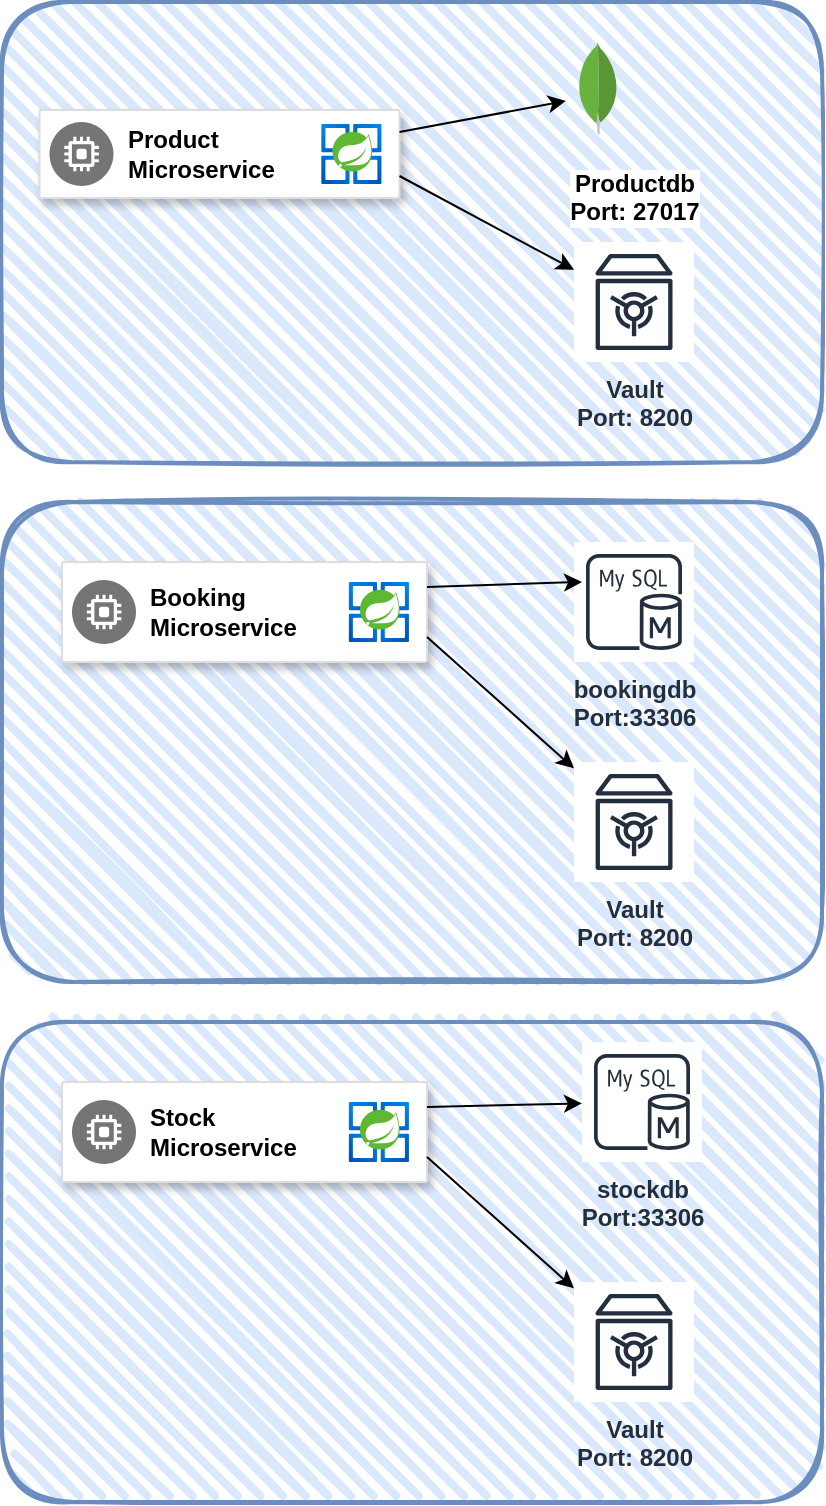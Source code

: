 <mxfile version="20.4.0" type="github" pages="6">
  <diagram id="89ySLFQDpUx7z2WM3wo2" name="Microservices">
    <mxGraphModel dx="1822" dy="697" grid="1" gridSize="10" guides="1" tooltips="1" connect="1" arrows="1" fold="1" page="1" pageScale="1" pageWidth="400" pageHeight="800" math="0" shadow="0">
      <root>
        <mxCell id="0" />
        <mxCell id="1" parent="0" />
        <mxCell id="S_r3RtlXiOtdU5w8G7nY-14" value="" style="rounded=1;whiteSpace=wrap;html=1;strokeWidth=2;fillWeight=4;hachureGap=8;hachureAngle=45;fillColor=#dae8fc;sketch=1;strokeColor=#6c8ebf;" parent="1" vertex="1">
          <mxGeometry x="-170" y="550" width="410" height="240" as="geometry" />
        </mxCell>
        <mxCell id="Gj89PWbwBLgDSEZCd3Ia-1" value="" style="rounded=1;whiteSpace=wrap;html=1;strokeWidth=2;fillWeight=4;hachureGap=8;hachureAngle=45;fillColor=#dae8fc;sketch=1;strokeColor=#6c8ebf;" parent="1" vertex="1">
          <mxGeometry x="-170" y="40" width="410" height="230" as="geometry" />
        </mxCell>
        <mxCell id="kzu7zxSo9r4QQIga2LeU-4" value="Productdb&lt;br&gt;Port: 27017" style="shape=image;html=1;verticalAlign=top;verticalLabelPosition=bottom;labelBackgroundColor=#ffffff;imageAspect=0;aspect=fixed;image=https://cdn1.iconfinder.com/data/icons/heroicons-ui/24/database-128.png;fontStyle=1" parent="1" vertex="1">
          <mxGeometry x="112" y="49.1" width="68" height="68" as="geometry" />
        </mxCell>
        <mxCell id="kzu7zxSo9r4QQIga2LeU-1" value="" style="strokeColor=#dddddd;shadow=1;strokeWidth=1;rounded=1;absoluteArcSize=1;arcSize=2;fontStyle=1" parent="1" vertex="1">
          <mxGeometry x="-151.25" y="94" width="180" height="44" as="geometry" />
        </mxCell>
        <mxCell id="kzu7zxSo9r4QQIga2LeU-2" value="&lt;b&gt;Product&lt;br&gt;Microservice&lt;/b&gt;" style="sketch=0;dashed=0;connectable=0;html=1;fillColor=#757575;strokeColor=none;shape=mxgraph.gcp2.dedicated_game_server;part=1;labelPosition=right;verticalLabelPosition=middle;align=left;verticalAlign=middle;spacingLeft=5;fontSize=12;" parent="kzu7zxSo9r4QQIga2LeU-1" vertex="1">
          <mxGeometry y="0.5" width="32" height="32" relative="1" as="geometry">
            <mxPoint x="5" y="-16" as="offset" />
          </mxGeometry>
        </mxCell>
        <mxCell id="S_r3RtlXiOtdU5w8G7nY-4" value="" style="aspect=fixed;html=1;points=[];align=center;image;fontSize=12;image=img/lib/azure2/compute/Azure_Spring_Cloud.svg;" parent="kzu7zxSo9r4QQIga2LeU-1" vertex="1">
          <mxGeometry x="139.998" y="7" width="31.88" height="30" as="geometry" />
        </mxCell>
        <mxCell id="kzu7zxSo9r4QQIga2LeU-3" value="" style="dashed=0;outlineConnect=0;html=1;align=center;labelPosition=center;verticalLabelPosition=bottom;verticalAlign=top;shape=mxgraph.weblogos.mongodb" parent="1" vertex="1">
          <mxGeometry x="118" y="60" width="20" height="46.2" as="geometry" />
        </mxCell>
        <mxCell id="kzu7zxSo9r4QQIga2LeU-5" value="" style="endArrow=classic;html=1;rounded=0;exitX=1;exitY=0.25;exitDx=0;exitDy=0;" parent="1" source="kzu7zxSo9r4QQIga2LeU-1" target="kzu7zxSo9r4QQIga2LeU-4" edge="1">
          <mxGeometry width="50" height="50" relative="1" as="geometry">
            <mxPoint x="10" y="360" as="sourcePoint" />
            <mxPoint x="60" y="310" as="targetPoint" />
          </mxGeometry>
        </mxCell>
        <mxCell id="kzu7zxSo9r4QQIga2LeU-6" value="Vault&lt;br&gt;Port: 8200" style="sketch=0;outlineConnect=0;fontColor=#232F3E;gradientColor=none;strokeColor=#232F3E;fillColor=#ffffff;dashed=0;verticalLabelPosition=bottom;verticalAlign=top;align=center;html=1;fontSize=12;fontStyle=1;aspect=fixed;shape=mxgraph.aws4.resourceIcon;resIcon=mxgraph.aws4.vault;" parent="1" vertex="1">
          <mxGeometry x="116" y="160" width="60" height="60" as="geometry" />
        </mxCell>
        <mxCell id="kzu7zxSo9r4QQIga2LeU-7" value="" style="endArrow=classic;html=1;rounded=0;exitX=1;exitY=0.75;exitDx=0;exitDy=0;" parent="1" source="kzu7zxSo9r4QQIga2LeU-1" target="kzu7zxSo9r4QQIga2LeU-6" edge="1">
          <mxGeometry width="50" height="50" relative="1" as="geometry">
            <mxPoint x="20" y="410" as="sourcePoint" />
            <mxPoint x="70" y="360" as="targetPoint" />
          </mxGeometry>
        </mxCell>
        <mxCell id="8usNVlcF_LpeuGSCoqrz-1" value="" style="rounded=1;whiteSpace=wrap;html=1;strokeWidth=2;fillWeight=4;hachureGap=8;hachureAngle=45;fillColor=#dae8fc;sketch=1;strokeColor=#6c8ebf;" parent="1" vertex="1">
          <mxGeometry x="-170" y="290" width="410" height="240" as="geometry" />
        </mxCell>
        <mxCell id="S_r3RtlXiOtdU5w8G7nY-1" value="" style="strokeColor=#dddddd;shadow=1;strokeWidth=1;rounded=1;absoluteArcSize=1;arcSize=2;" parent="1" vertex="1">
          <mxGeometry x="-140" y="320" width="182.5" height="50" as="geometry" />
        </mxCell>
        <mxCell id="S_r3RtlXiOtdU5w8G7nY-2" value="&lt;b&gt;Booking&lt;br&gt;Microservice&lt;/b&gt;" style="sketch=0;dashed=0;connectable=0;html=1;fillColor=#757575;strokeColor=none;shape=mxgraph.gcp2.dedicated_game_server;part=1;labelPosition=right;verticalLabelPosition=middle;align=left;verticalAlign=middle;spacingLeft=5;fontSize=12;" parent="S_r3RtlXiOtdU5w8G7nY-1" vertex="1">
          <mxGeometry y="0.5" width="32" height="32" relative="1" as="geometry">
            <mxPoint x="5" y="-16" as="offset" />
          </mxGeometry>
        </mxCell>
        <mxCell id="S_r3RtlXiOtdU5w8G7nY-3" value="" style="aspect=fixed;html=1;points=[];align=center;image;fontSize=12;image=img/lib/azure2/compute/Azure_Spring_Cloud.svg;" parent="S_r3RtlXiOtdU5w8G7nY-1" vertex="1">
          <mxGeometry x="142.5" y="10" width="31.88" height="30" as="geometry" />
        </mxCell>
        <mxCell id="S_r3RtlXiOtdU5w8G7nY-6" value="Vault&lt;br&gt;Port: 8200" style="sketch=0;outlineConnect=0;fontColor=#232F3E;gradientColor=none;strokeColor=#232F3E;fillColor=#ffffff;dashed=0;verticalLabelPosition=bottom;verticalAlign=top;align=center;html=1;fontSize=12;fontStyle=1;aspect=fixed;shape=mxgraph.aws4.resourceIcon;resIcon=mxgraph.aws4.vault;" parent="1" vertex="1">
          <mxGeometry x="116" y="420" width="60" height="60" as="geometry" />
        </mxCell>
        <mxCell id="S_r3RtlXiOtdU5w8G7nY-8" value="bookingdb&lt;br&gt;Port:33306" style="sketch=0;outlineConnect=0;fontColor=#232F3E;gradientColor=none;strokeColor=#232F3E;fillColor=#ffffff;dashed=0;verticalLabelPosition=bottom;verticalAlign=top;align=center;html=1;fontSize=12;fontStyle=1;aspect=fixed;shape=mxgraph.aws4.resourceIcon;resIcon=mxgraph.aws4.mysql_db_instance;" parent="1" vertex="1">
          <mxGeometry x="116" y="310" width="60" height="60" as="geometry" />
        </mxCell>
        <mxCell id="S_r3RtlXiOtdU5w8G7nY-9" value="" style="endArrow=classic;html=1;rounded=0;exitX=1;exitY=0.25;exitDx=0;exitDy=0;entryX=0.067;entryY=0.333;entryDx=0;entryDy=0;entryPerimeter=0;" parent="1" source="S_r3RtlXiOtdU5w8G7nY-1" target="S_r3RtlXiOtdU5w8G7nY-8" edge="1">
          <mxGeometry width="50" height="50" relative="1" as="geometry">
            <mxPoint x="-310" y="480" as="sourcePoint" />
            <mxPoint x="-260" y="410" as="targetPoint" />
          </mxGeometry>
        </mxCell>
        <mxCell id="S_r3RtlXiOtdU5w8G7nY-10" value="" style="endArrow=classic;html=1;rounded=0;exitX=1;exitY=0.75;exitDx=0;exitDy=0;" parent="1" source="S_r3RtlXiOtdU5w8G7nY-1" target="S_r3RtlXiOtdU5w8G7nY-6" edge="1">
          <mxGeometry width="50" height="50" relative="1" as="geometry">
            <mxPoint x="-320" y="510" as="sourcePoint" />
            <mxPoint x="-250" y="520" as="targetPoint" />
          </mxGeometry>
        </mxCell>
        <mxCell id="S_r3RtlXiOtdU5w8G7nY-11" value="" style="strokeColor=#dddddd;shadow=1;strokeWidth=1;rounded=1;absoluteArcSize=1;arcSize=2;" parent="1" vertex="1">
          <mxGeometry x="-140" y="580" width="182.5" height="50" as="geometry" />
        </mxCell>
        <mxCell id="S_r3RtlXiOtdU5w8G7nY-12" value="&lt;b&gt;Stock&lt;br&gt;Microservice&lt;/b&gt;" style="sketch=0;dashed=0;connectable=0;html=1;fillColor=#757575;strokeColor=none;shape=mxgraph.gcp2.dedicated_game_server;part=1;labelPosition=right;verticalLabelPosition=middle;align=left;verticalAlign=middle;spacingLeft=5;fontSize=12;" parent="S_r3RtlXiOtdU5w8G7nY-11" vertex="1">
          <mxGeometry y="0.5" width="32" height="32" relative="1" as="geometry">
            <mxPoint x="5" y="-16" as="offset" />
          </mxGeometry>
        </mxCell>
        <mxCell id="S_r3RtlXiOtdU5w8G7nY-13" value="" style="aspect=fixed;html=1;points=[];align=center;image;fontSize=12;image=img/lib/azure2/compute/Azure_Spring_Cloud.svg;" parent="S_r3RtlXiOtdU5w8G7nY-11" vertex="1">
          <mxGeometry x="142.5" y="10" width="31.88" height="30" as="geometry" />
        </mxCell>
        <mxCell id="S_r3RtlXiOtdU5w8G7nY-15" value="stockdb&lt;br&gt;Port:33306" style="sketch=0;outlineConnect=0;fontColor=#232F3E;gradientColor=none;strokeColor=#232F3E;fillColor=#ffffff;dashed=0;verticalLabelPosition=bottom;verticalAlign=top;align=center;html=1;fontSize=12;fontStyle=1;aspect=fixed;shape=mxgraph.aws4.resourceIcon;resIcon=mxgraph.aws4.mysql_db_instance;" parent="1" vertex="1">
          <mxGeometry x="120" y="560" width="60" height="60" as="geometry" />
        </mxCell>
        <mxCell id="S_r3RtlXiOtdU5w8G7nY-16" value="" style="endArrow=classic;html=1;rounded=0;exitX=1;exitY=0.25;exitDx=0;exitDy=0;" parent="1" source="S_r3RtlXiOtdU5w8G7nY-11" target="S_r3RtlXiOtdU5w8G7nY-15" edge="1">
          <mxGeometry width="50" height="50" relative="1" as="geometry">
            <mxPoint x="-330" y="690" as="sourcePoint" />
            <mxPoint x="-280" y="640" as="targetPoint" />
          </mxGeometry>
        </mxCell>
        <mxCell id="S_r3RtlXiOtdU5w8G7nY-17" value="Vault&lt;br&gt;Port: 8200" style="sketch=0;outlineConnect=0;fontColor=#232F3E;gradientColor=none;strokeColor=#232F3E;fillColor=#ffffff;dashed=0;verticalLabelPosition=bottom;verticalAlign=top;align=center;html=1;fontSize=12;fontStyle=1;aspect=fixed;shape=mxgraph.aws4.resourceIcon;resIcon=mxgraph.aws4.vault;" parent="1" vertex="1">
          <mxGeometry x="116" y="680" width="60" height="60" as="geometry" />
        </mxCell>
        <mxCell id="S_r3RtlXiOtdU5w8G7nY-18" value="" style="endArrow=classic;html=1;rounded=0;exitX=1;exitY=0.75;exitDx=0;exitDy=0;" parent="1" source="S_r3RtlXiOtdU5w8G7nY-11" target="S_r3RtlXiOtdU5w8G7nY-17" edge="1">
          <mxGeometry width="50" height="50" relative="1" as="geometry">
            <mxPoint x="-330" y="700" as="sourcePoint" />
            <mxPoint x="-280" y="650" as="targetPoint" />
          </mxGeometry>
        </mxCell>
      </root>
    </mxGraphModel>
  </diagram>
  <diagram id="ClI9ug34ilCOiqGO5_HX" name="Service Discovery">
    <mxGraphModel dx="2022" dy="697" grid="1" gridSize="10" guides="1" tooltips="1" connect="1" arrows="1" fold="1" page="1" pageScale="1" pageWidth="600" pageHeight="400" math="0" shadow="0">
      <root>
        <mxCell id="0" />
        <mxCell id="1" parent="0" />
        <mxCell id="0TL2oweVPm5CQylAhYU6-1" value="" style="rounded=1;whiteSpace=wrap;html=1;strokeWidth=2;fillWeight=4;hachureGap=8;hachureAngle=45;fillColor=#d5e8d4;sketch=1;strokeColor=#82b366;" vertex="1" parent="1">
          <mxGeometry x="-403" y="80" width="243" height="220" as="geometry" />
        </mxCell>
        <mxCell id="Ykiab6RZSetUDB9y3jBl-1" value="" style="strokeColor=#dddddd;shadow=1;strokeWidth=1;rounded=1;absoluteArcSize=1;arcSize=2;" vertex="1" parent="1">
          <mxGeometry x="-420" y="60" width="213" height="50" as="geometry" />
        </mxCell>
        <mxCell id="Ykiab6RZSetUDB9y3jBl-2" value="&lt;b&gt;Eureka&lt;br&gt;Service Discovery&lt;br&gt;Port:8761&lt;/b&gt;" style="sketch=0;dashed=0;connectable=0;html=1;fillColor=#757575;strokeColor=none;shape=mxgraph.gcp2.service_discovery;part=1;labelPosition=right;verticalLabelPosition=middle;align=left;verticalAlign=middle;spacingLeft=5;fontSize=12;" vertex="1" parent="Ykiab6RZSetUDB9y3jBl-1">
          <mxGeometry y="0.5" width="32" height="32" relative="1" as="geometry">
            <mxPoint x="5" y="-16" as="offset" />
          </mxGeometry>
        </mxCell>
        <mxCell id="wnJvXvJ21jM7mmZ0xEAF-2" value="" style="aspect=fixed;html=1;points=[];align=center;image;fontSize=12;image=img/lib/azure2/compute/Azure_Spring_Cloud.svg;" vertex="1" parent="Ykiab6RZSetUDB9y3jBl-1">
          <mxGeometry x="173" y="10" width="31.88" height="30" as="geometry" />
        </mxCell>
        <mxCell id="PeouhHBziW6q2aRWVrRv-1" value="" style="strokeColor=#dddddd;shadow=1;strokeWidth=1;rounded=1;absoluteArcSize=1;arcSize=2;" vertex="1" parent="1">
          <mxGeometry x="-385" y="130" width="182.5" height="50" as="geometry" />
        </mxCell>
        <mxCell id="PeouhHBziW6q2aRWVrRv-2" value="&lt;b&gt;Booking&lt;br&gt;Microservice&lt;/b&gt;" style="sketch=0;dashed=0;connectable=0;html=1;fillColor=#757575;strokeColor=none;shape=mxgraph.gcp2.dedicated_game_server;part=1;labelPosition=right;verticalLabelPosition=middle;align=left;verticalAlign=middle;spacingLeft=5;fontSize=12;" vertex="1" parent="PeouhHBziW6q2aRWVrRv-1">
          <mxGeometry y="0.5" width="32" height="32" relative="1" as="geometry">
            <mxPoint x="5" y="-16" as="offset" />
          </mxGeometry>
        </mxCell>
        <mxCell id="wnJvXvJ21jM7mmZ0xEAF-6" value="" style="aspect=fixed;html=1;points=[];align=center;image;fontSize=12;image=img/lib/azure2/compute/Azure_Spring_Cloud.svg;" vertex="1" parent="PeouhHBziW6q2aRWVrRv-1">
          <mxGeometry x="142.5" y="10" width="31.88" height="30" as="geometry" />
        </mxCell>
        <mxCell id="PeouhHBziW6q2aRWVrRv-3" value="" style="strokeColor=#dddddd;shadow=1;strokeWidth=1;rounded=1;absoluteArcSize=1;arcSize=2;" vertex="1" parent="1">
          <mxGeometry x="-385" y="218" width="182.5" height="44" as="geometry" />
        </mxCell>
        <mxCell id="PeouhHBziW6q2aRWVrRv-4" value="&lt;b&gt;Product&lt;br&gt;Microservice&lt;/b&gt;" style="sketch=0;dashed=0;connectable=0;html=1;fillColor=#757575;strokeColor=none;shape=mxgraph.gcp2.dedicated_game_server;part=1;labelPosition=right;verticalLabelPosition=middle;align=left;verticalAlign=middle;spacingLeft=5;fontSize=12;" vertex="1" parent="PeouhHBziW6q2aRWVrRv-3">
          <mxGeometry y="0.5" width="32" height="32" relative="1" as="geometry">
            <mxPoint x="5" y="-16" as="offset" />
          </mxGeometry>
        </mxCell>
        <mxCell id="wnJvXvJ21jM7mmZ0xEAF-7" value="" style="aspect=fixed;html=1;points=[];align=center;image;fontSize=12;image=img/lib/azure2/compute/Azure_Spring_Cloud.svg;" vertex="1" parent="PeouhHBziW6q2aRWVrRv-3">
          <mxGeometry x="142.5" y="7" width="31.88" height="30" as="geometry" />
        </mxCell>
      </root>
    </mxGraphModel>
  </diagram>
  <diagram id="KsEbkJM7PDmAZtpVS7UQ" name="ConfigurationServer">
    <mxGraphModel dx="2222" dy="697" grid="1" gridSize="11" guides="1" tooltips="1" connect="1" arrows="1" fold="1" page="1" pageScale="1" pageWidth="400" pageHeight="300" math="0" shadow="0">
      <root>
        <mxCell id="0" />
        <mxCell id="1" parent="0" />
        <mxCell id="c8JhIXpLMteHWmEPIgVo-1" value="" style="rounded=1;whiteSpace=wrap;html=1;strokeWidth=2;fillWeight=4;hachureGap=8;hachureAngle=45;sketch=1;fillColor=#f5f5f5;strokeColor=#666666;fontColor=#333333;" parent="1" vertex="1">
          <mxGeometry x="-704" y="139.25" width="1030" height="337.75" as="geometry" />
        </mxCell>
        <mxCell id="yGSsq9iWgrReYgnSg7Fj-1" value="Github&lt;br&gt;Repository" style="shape=image;html=1;verticalAlign=top;verticalLabelPosition=bottom;labelBackgroundColor=#ffffff;imageAspect=0;aspect=fixed;image=https://cdn4.iconfinder.com/data/icons/socialcones/508/Github-128.png" parent="1" vertex="1">
          <mxGeometry x="-683" y="214" width="78" height="78" as="geometry" />
        </mxCell>
        <mxCell id="yGSsq9iWgrReYgnSg7Fj-2" value="Config &lt;br&gt;Server&lt;br&gt;Port:8888" style="sketch=0;aspect=fixed;html=1;points=[];align=center;image;fontSize=12;image=img/lib/mscae/Cloud_Service.svg;fontStyle=1" parent="1" vertex="1">
          <mxGeometry x="-453.01" y="233" width="50" height="42" as="geometry" />
        </mxCell>
        <mxCell id="yGSsq9iWgrReYgnSg7Fj-3" value="" style="strokeColor=#dddddd;shadow=1;strokeWidth=1;rounded=1;absoluteArcSize=1;arcSize=2;" parent="1" vertex="1">
          <mxGeometry x="-263" y="167" width="149" height="50" as="geometry" />
        </mxCell>
        <mxCell id="yGSsq9iWgrReYgnSg7Fj-4" value="Booking&lt;br&gt;Microservice&lt;br&gt;&lt;b&gt;@RefreshScope&lt;/b&gt;" style="sketch=0;dashed=0;connectable=0;html=1;fillColor=#757575;strokeColor=none;shape=mxgraph.gcp2.dedicated_game_server;part=1;labelPosition=right;verticalLabelPosition=middle;align=left;verticalAlign=middle;spacingLeft=5;fontSize=12;" parent="yGSsq9iWgrReYgnSg7Fj-3" vertex="1">
          <mxGeometry y="0.5" width="32" height="32" relative="1" as="geometry">
            <mxPoint x="5" y="-16" as="offset" />
          </mxGeometry>
        </mxCell>
        <mxCell id="yGSsq9iWgrReYgnSg7Fj-5" value="" style="strokeColor=#dddddd;shadow=1;strokeWidth=1;rounded=1;absoluteArcSize=1;arcSize=2;" parent="1" vertex="1">
          <mxGeometry x="-263" y="297" width="149" height="44" as="geometry" />
        </mxCell>
        <mxCell id="yGSsq9iWgrReYgnSg7Fj-6" value="Product&lt;br&gt;Microservice&lt;br&gt;&lt;b&gt;@RefreshScope&lt;/b&gt;" style="sketch=0;dashed=0;connectable=0;html=1;fillColor=#757575;strokeColor=none;shape=mxgraph.gcp2.dedicated_game_server;part=1;labelPosition=right;verticalLabelPosition=middle;align=left;verticalAlign=middle;spacingLeft=5;fontSize=12;" parent="yGSsq9iWgrReYgnSg7Fj-5" vertex="1">
          <mxGeometry y="0.5" width="32" height="32" relative="1" as="geometry">
            <mxPoint x="5" y="-16" as="offset" />
          </mxGeometry>
        </mxCell>
        <mxCell id="yGSsq9iWgrReYgnSg7Fj-7" value="Spring Cloud &lt;br&gt;Config" style="aspect=fixed;html=1;points=[];align=center;image;fontSize=12;image=img/lib/azure2/compute/Azure_Spring_Cloud.svg;" parent="1" vertex="1">
          <mxGeometry x="-446.08" y="387" width="36.13" height="34" as="geometry" />
        </mxCell>
        <mxCell id="yGSsq9iWgrReYgnSg7Fj-8" value="" style="endArrow=classic;html=1;rounded=0;exitX=0;exitY=0.5;exitDx=0;exitDy=0;entryX=1;entryY=0.286;entryDx=0;entryDy=0;entryPerimeter=0;" parent="1" source="yGSsq9iWgrReYgnSg7Fj-3" target="yGSsq9iWgrReYgnSg7Fj-2" edge="1">
          <mxGeometry width="50" height="50" relative="1" as="geometry">
            <mxPoint x="-553" y="417" as="sourcePoint" />
            <mxPoint x="-503" y="367" as="targetPoint" />
          </mxGeometry>
        </mxCell>
        <mxCell id="yGSsq9iWgrReYgnSg7Fj-9" value="" style="endArrow=classic;html=1;rounded=0;entryX=1.02;entryY=0.833;entryDx=0;entryDy=0;entryPerimeter=0;exitX=0;exitY=0.5;exitDx=0;exitDy=0;" parent="1" source="yGSsq9iWgrReYgnSg7Fj-5" target="yGSsq9iWgrReYgnSg7Fj-2" edge="1">
          <mxGeometry width="50" height="50" relative="1" as="geometry">
            <mxPoint x="-293" y="477" as="sourcePoint" />
            <mxPoint x="-243" y="427" as="targetPoint" />
          </mxGeometry>
        </mxCell>
        <mxCell id="yGSsq9iWgrReYgnSg7Fj-10" value="" style="endArrow=classic;html=1;rounded=0;exitX=0;exitY=0.476;exitDx=0;exitDy=0;exitPerimeter=0;entryX=1;entryY=0.5;entryDx=0;entryDy=0;" parent="1" source="yGSsq9iWgrReYgnSg7Fj-2" target="yGSsq9iWgrReYgnSg7Fj-1" edge="1">
          <mxGeometry width="50" height="50" relative="1" as="geometry">
            <mxPoint x="-653" y="447" as="sourcePoint" />
            <mxPoint x="-603" y="397" as="targetPoint" />
          </mxGeometry>
        </mxCell>
        <mxCell id="yGSsq9iWgrReYgnSg7Fj-13" value="&lt;h1&gt;&lt;font color=&quot;#330000&quot;&gt;Centralized Configuration&lt;/font&gt;&lt;/h1&gt;" style="text;html=1;strokeColor=#666666;fillColor=#f5f5f5;spacing=5;spacingTop=-20;whiteSpace=wrap;overflow=hidden;rounded=0;fontColor=#333333;" parent="1" vertex="1">
          <mxGeometry x="-704" y="77" width="1030" height="40" as="geometry" />
        </mxCell>
        <mxCell id="yGSsq9iWgrReYgnSg7Fj-95" value="" style="group;fontStyle=1" parent="1" vertex="1" connectable="0">
          <mxGeometry x="-14.01" y="214" width="140.01" height="140" as="geometry" />
        </mxCell>
        <mxCell id="yGSsq9iWgrReYgnSg7Fj-81" value="" style="strokeWidth=2;dashed=0;align=center;fontSize=8;shape=rect;fillColor=#fffbc0;strokeColor=#000000;fontColor=#330000;" parent="yGSsq9iWgrReYgnSg7Fj-95" vertex="1">
          <mxGeometry x="54.837" width="30.335" height="19.385" as="geometry" />
        </mxCell>
        <mxCell id="yGSsq9iWgrReYgnSg7Fj-82" value="" style="strokeWidth=2;dashed=0;align=center;fontSize=8;shape=rect;fillColor=#fffbc0;strokeColor=#000000;fontColor=#330000;" parent="yGSsq9iWgrReYgnSg7Fj-95" vertex="1">
          <mxGeometry y="19.385" width="30.335" height="19.385" as="geometry" />
        </mxCell>
        <mxCell id="yGSsq9iWgrReYgnSg7Fj-83" value="" style="strokeWidth=2;dashed=0;align=center;fontSize=8;shape=rect;fillColor=#fffbc0;strokeColor=#000000;fontColor=#330000;" parent="yGSsq9iWgrReYgnSg7Fj-95" vertex="1">
          <mxGeometry x="109.674" y="19.385" width="30.335" height="19.385" as="geometry" />
        </mxCell>
        <mxCell id="yGSsq9iWgrReYgnSg7Fj-84" value="" style="strokeWidth=2;dashed=0;align=center;fontSize=8;shape=rect;fillColor=#fffbc0;strokeColor=#000000;fontColor=#330000;" parent="yGSsq9iWgrReYgnSg7Fj-95" vertex="1">
          <mxGeometry y="58.154" width="30.335" height="19.385" as="geometry" />
        </mxCell>
        <mxCell id="yGSsq9iWgrReYgnSg7Fj-85" value="" style="strokeWidth=2;dashed=0;align=center;fontSize=8;shape=rect;fillColor=#fffbc0;strokeColor=#000000;fontColor=#330000;" parent="yGSsq9iWgrReYgnSg7Fj-95" vertex="1">
          <mxGeometry x="109.674" y="58.154" width="30.335" height="19.385" as="geometry" />
        </mxCell>
        <mxCell id="yGSsq9iWgrReYgnSg7Fj-86" value="" style="strokeWidth=2;dashed=0;align=center;fontSize=8;shape=rect;fillColor=#fffbc0;strokeColor=#000000;fontColor=#330000;" parent="yGSsq9iWgrReYgnSg7Fj-95" vertex="1">
          <mxGeometry x="54.837" y="77.538" width="30.335" height="19.385" as="geometry" />
        </mxCell>
        <mxCell id="yGSsq9iWgrReYgnSg7Fj-87" value="" style="strokeWidth=2;dashed=0;align=center;fontSize=8;shape=rect;fillColor=#c0f5a9;strokeColor=#000000;fontColor=#330000;" parent="yGSsq9iWgrReYgnSg7Fj-95" vertex="1">
          <mxGeometry x="54.837" y="38.769" width="30.335" height="19.385" as="geometry" />
        </mxCell>
        <mxCell id="yGSsq9iWgrReYgnSg7Fj-88" value="" style="edgeStyle=none;endArrow=none;dashed=0;html=1;strokeWidth=2;rounded=0;fontColor=#330000;" parent="yGSsq9iWgrReYgnSg7Fj-95" source="yGSsq9iWgrReYgnSg7Fj-87" target="yGSsq9iWgrReYgnSg7Fj-81" edge="1">
          <mxGeometry relative="1" as="geometry" />
        </mxCell>
        <mxCell id="yGSsq9iWgrReYgnSg7Fj-89" value="" style="edgeStyle=none;endArrow=none;dashed=0;html=1;strokeWidth=2;rounded=0;fontColor=#330000;" parent="yGSsq9iWgrReYgnSg7Fj-95" source="yGSsq9iWgrReYgnSg7Fj-87" target="yGSsq9iWgrReYgnSg7Fj-82" edge="1">
          <mxGeometry relative="1" as="geometry" />
        </mxCell>
        <mxCell id="yGSsq9iWgrReYgnSg7Fj-90" value="" style="edgeStyle=none;endArrow=none;dashed=0;html=1;strokeWidth=2;rounded=0;fontColor=#330000;" parent="yGSsq9iWgrReYgnSg7Fj-95" source="yGSsq9iWgrReYgnSg7Fj-87" target="yGSsq9iWgrReYgnSg7Fj-83" edge="1">
          <mxGeometry relative="1" as="geometry" />
        </mxCell>
        <mxCell id="yGSsq9iWgrReYgnSg7Fj-91" value="" style="edgeStyle=none;endArrow=none;dashed=0;html=1;strokeWidth=2;rounded=0;fontColor=#330000;" parent="yGSsq9iWgrReYgnSg7Fj-95" source="yGSsq9iWgrReYgnSg7Fj-87" target="yGSsq9iWgrReYgnSg7Fj-84" edge="1">
          <mxGeometry relative="1" as="geometry" />
        </mxCell>
        <mxCell id="yGSsq9iWgrReYgnSg7Fj-92" value="" style="edgeStyle=none;endArrow=none;dashed=0;html=1;strokeWidth=2;rounded=0;fontColor=#330000;" parent="yGSsq9iWgrReYgnSg7Fj-95" source="yGSsq9iWgrReYgnSg7Fj-87" target="yGSsq9iWgrReYgnSg7Fj-85" edge="1">
          <mxGeometry relative="1" as="geometry" />
        </mxCell>
        <mxCell id="yGSsq9iWgrReYgnSg7Fj-93" value="" style="edgeStyle=none;endArrow=none;dashed=0;html=1;strokeWidth=2;rounded=0;fontColor=#330000;" parent="yGSsq9iWgrReYgnSg7Fj-95" source="yGSsq9iWgrReYgnSg7Fj-87" target="yGSsq9iWgrReYgnSg7Fj-86" edge="1">
          <mxGeometry relative="1" as="geometry" />
        </mxCell>
        <mxCell id="yGSsq9iWgrReYgnSg7Fj-94" value="Message Broker RabbitMQ&lt;br&gt;Port: 5672" style="text;html=1;strokeColor=none;fillColor=none;align=center;verticalAlign=middle;whiteSpace=wrap;rounded=0;fontColor=#330000;fontStyle=1" parent="yGSsq9iWgrReYgnSg7Fj-95" vertex="1">
          <mxGeometry x="17.501" y="107.692" width="105.007" height="32.308" as="geometry" />
        </mxCell>
        <mxCell id="yGSsq9iWgrReYgnSg7Fj-96" value="" style="endArrow=classic;startArrow=classic;html=1;rounded=0;fontColor=#330000;exitX=1;exitY=0.5;exitDx=0;exitDy=0;entryX=0;entryY=0.5;entryDx=0;entryDy=0;" parent="1" source="yGSsq9iWgrReYgnSg7Fj-3" target="yGSsq9iWgrReYgnSg7Fj-82" edge="1">
          <mxGeometry width="50" height="50" relative="1" as="geometry">
            <mxPoint x="-104" y="187" as="sourcePoint" />
            <mxPoint x="6" y="187" as="targetPoint" />
          </mxGeometry>
        </mxCell>
        <mxCell id="yGSsq9iWgrReYgnSg7Fj-97" value="Subscribe&lt;br&gt;Publish" style="edgeLabel;html=1;align=center;verticalAlign=middle;resizable=0;points=[];fontColor=#330000;" parent="yGSsq9iWgrReYgnSg7Fj-96" vertex="1" connectable="0">
          <mxGeometry x="0.385" y="2" relative="1" as="geometry">
            <mxPoint x="-1" y="-26" as="offset" />
          </mxGeometry>
        </mxCell>
        <mxCell id="yGSsq9iWgrReYgnSg7Fj-98" value="" style="endArrow=classic;startArrow=classic;html=1;rounded=0;fontColor=#330000;entryX=0;entryY=0.25;entryDx=0;entryDy=0;exitX=1;exitY=0.5;exitDx=0;exitDy=0;" parent="1" source="yGSsq9iWgrReYgnSg7Fj-5" target="yGSsq9iWgrReYgnSg7Fj-84" edge="1">
          <mxGeometry width="50" height="50" relative="1" as="geometry">
            <mxPoint x="-84" y="357" as="sourcePoint" />
            <mxPoint x="-34" y="307" as="targetPoint" />
          </mxGeometry>
        </mxCell>
        <mxCell id="yGSsq9iWgrReYgnSg7Fj-99" value="Subscribe&lt;br&gt;Publish" style="edgeLabel;html=1;align=center;verticalAlign=middle;resizable=0;points=[];fontColor=#330000;" parent="yGSsq9iWgrReYgnSg7Fj-98" vertex="1" connectable="0">
          <mxGeometry x="0.224" y="1" relative="1" as="geometry">
            <mxPoint x="9" y="22" as="offset" />
          </mxGeometry>
        </mxCell>
        <mxCell id="yGSsq9iWgrReYgnSg7Fj-102" value="Spring Cloud Bus" style="aspect=fixed;html=1;points=[];align=center;image;fontSize=12;image=img/lib/azure2/compute/Azure_Spring_Cloud.svg;" parent="1" vertex="1">
          <mxGeometry x="37.93" y="387" width="36.13" height="34" as="geometry" />
        </mxCell>
        <mxCell id="yGSsq9iWgrReYgnSg7Fj-103" value="" style="endArrow=none;dashed=1;html=1;rounded=0;fontColor=#330000;entryX=0.5;entryY=1;entryDx=0;entryDy=0;exitX=0.5;exitY=0;exitDx=0;exitDy=0;" parent="1" source="yGSsq9iWgrReYgnSg7Fj-5" target="yGSsq9iWgrReYgnSg7Fj-3" edge="1">
          <mxGeometry width="50" height="50" relative="1" as="geometry">
            <mxPoint x="-214" y="277" as="sourcePoint" />
            <mxPoint x="-164" y="227" as="targetPoint" />
          </mxGeometry>
        </mxCell>
        <mxCell id="yGSsq9iWgrReYgnSg7Fj-14" value="http://.../actuator/bus-refresh" style="text;html=1;strokeColor=#666666;fillColor=#f5f5f5;align=center;verticalAlign=middle;whiteSpace=wrap;rounded=0;fontColor=#333333;fontStyle=1" parent="1" vertex="1">
          <mxGeometry x="-278.5" y="245" width="179" height="30" as="geometry" />
        </mxCell>
      </root>
    </mxGraphModel>
  </diagram>
  <diagram id="he6KqwjYOXOHy5wCG0fV" name="API Gateway">
    <mxGraphModel dx="2249" dy="697" grid="1" gridSize="10" guides="1" tooltips="1" connect="1" arrows="1" fold="1" page="1" pageScale="1" pageWidth="827" pageHeight="1169" math="0" shadow="0">
      <root>
        <mxCell id="0" />
        <mxCell id="1" parent="0" />
        <mxCell id="lkmtK4y4lQlVFhYngT-g-61" value="" style="rounded=1;whiteSpace=wrap;html=1;strokeWidth=2;fillWeight=4;hachureGap=8;hachureAngle=45;fillColor=#f5f5f5;sketch=1;fontColor=#333333;strokeColor=#666666;" parent="1" vertex="1">
          <mxGeometry x="-220" y="122.25" width="970" height="380" as="geometry" />
        </mxCell>
        <mxCell id="lkmtK4y4lQlVFhYngT-g-2" value="Github&lt;br&gt;Repository" style="shape=image;html=1;verticalAlign=top;verticalLabelPosition=bottom;labelBackgroundColor=#ffffff;imageAspect=0;aspect=fixed;image=https://cdn4.iconfinder.com/data/icons/socialcones/508/Github-128.png" parent="1" vertex="1">
          <mxGeometry x="-199" y="257" width="78" height="78" as="geometry" />
        </mxCell>
        <mxCell id="lkmtK4y4lQlVFhYngT-g-3" value="Config &lt;br&gt;Server" style="sketch=0;aspect=fixed;html=1;points=[];align=center;image;fontSize=12;image=img/lib/mscae/Cloud_Service.svg;" parent="1" vertex="1">
          <mxGeometry x="-50" y="276" width="50" height="42" as="geometry" />
        </mxCell>
        <mxCell id="lkmtK4y4lQlVFhYngT-g-4" value="" style="strokeColor=#dddddd;shadow=1;strokeWidth=1;rounded=1;absoluteArcSize=1;arcSize=2;" parent="1" vertex="1">
          <mxGeometry x="96.5" y="200" width="149" height="50" as="geometry" />
        </mxCell>
        <mxCell id="lkmtK4y4lQlVFhYngT-g-5" value="Booking&lt;br&gt;Microservice&lt;br&gt;&lt;b&gt;@RefreshScope&lt;/b&gt;" style="sketch=0;dashed=0;connectable=0;html=1;fillColor=#757575;strokeColor=none;shape=mxgraph.gcp2.dedicated_game_server;part=1;labelPosition=right;verticalLabelPosition=middle;align=left;verticalAlign=middle;spacingLeft=5;fontSize=12;" parent="lkmtK4y4lQlVFhYngT-g-4" vertex="1">
          <mxGeometry y="0.5" width="32" height="32" relative="1" as="geometry">
            <mxPoint x="5" y="-16" as="offset" />
          </mxGeometry>
        </mxCell>
        <mxCell id="lkmtK4y4lQlVFhYngT-g-6" value="" style="strokeColor=#dddddd;shadow=1;strokeWidth=1;rounded=1;absoluteArcSize=1;arcSize=2;" parent="1" vertex="1">
          <mxGeometry x="96.5" y="362.5" width="149" height="44" as="geometry" />
        </mxCell>
        <mxCell id="lkmtK4y4lQlVFhYngT-g-7" value="Product&lt;br&gt;Microservice&lt;br&gt;&lt;b&gt;@RefreshScope&lt;/b&gt;" style="sketch=0;dashed=0;connectable=0;html=1;fillColor=#757575;strokeColor=none;shape=mxgraph.gcp2.dedicated_game_server;part=1;labelPosition=right;verticalLabelPosition=middle;align=left;verticalAlign=middle;spacingLeft=5;fontSize=12;" parent="lkmtK4y4lQlVFhYngT-g-6" vertex="1">
          <mxGeometry y="0.5" width="32" height="32" relative="1" as="geometry">
            <mxPoint x="5" y="-16" as="offset" />
          </mxGeometry>
        </mxCell>
        <mxCell id="lkmtK4y4lQlVFhYngT-g-8" value="Spring Cloud &lt;br&gt;Config" style="aspect=fixed;html=1;points=[];align=center;image;fontSize=12;image=img/lib/azure2/compute/Azure_Spring_Cloud.svg;" parent="1" vertex="1">
          <mxGeometry x="-43.06" y="367.5" width="36.13" height="34" as="geometry" />
        </mxCell>
        <mxCell id="lkmtK4y4lQlVFhYngT-g-9" value="" style="endArrow=classic;html=1;rounded=0;exitX=0;exitY=0.5;exitDx=0;exitDy=0;entryX=1;entryY=0.286;entryDx=0;entryDy=0;entryPerimeter=0;" parent="1" source="lkmtK4y4lQlVFhYngT-g-4" target="lkmtK4y4lQlVFhYngT-g-3" edge="1">
          <mxGeometry width="50" height="50" relative="1" as="geometry">
            <mxPoint x="-69" y="460" as="sourcePoint" />
            <mxPoint x="-19" y="410" as="targetPoint" />
          </mxGeometry>
        </mxCell>
        <mxCell id="lkmtK4y4lQlVFhYngT-g-10" value="" style="endArrow=classic;html=1;rounded=0;entryX=1.02;entryY=0.833;entryDx=0;entryDy=0;entryPerimeter=0;exitX=0;exitY=0.5;exitDx=0;exitDy=0;" parent="1" source="lkmtK4y4lQlVFhYngT-g-6" target="lkmtK4y4lQlVFhYngT-g-3" edge="1">
          <mxGeometry width="50" height="50" relative="1" as="geometry">
            <mxPoint x="191" y="520" as="sourcePoint" />
            <mxPoint x="241" y="470" as="targetPoint" />
          </mxGeometry>
        </mxCell>
        <mxCell id="lkmtK4y4lQlVFhYngT-g-11" value="" style="endArrow=classic;html=1;rounded=0;exitX=0;exitY=0.476;exitDx=0;exitDy=0;exitPerimeter=0;entryX=1;entryY=0.5;entryDx=0;entryDy=0;" parent="1" source="lkmtK4y4lQlVFhYngT-g-3" target="lkmtK4y4lQlVFhYngT-g-2" edge="1">
          <mxGeometry width="50" height="50" relative="1" as="geometry">
            <mxPoint x="-169" y="490" as="sourcePoint" />
            <mxPoint x="-119" y="440" as="targetPoint" />
          </mxGeometry>
        </mxCell>
        <mxCell id="lkmtK4y4lQlVFhYngT-g-12" value="&lt;h1&gt;&lt;font color=&quot;#330000&quot;&gt;API Gateway&lt;/font&gt;&lt;/h1&gt;" style="text;html=1;strokeColor=#666666;fillColor=#f5f5f5;spacing=5;spacingTop=-20;whiteSpace=wrap;overflow=hidden;rounded=0;fontColor=#333333;" parent="1" vertex="1">
          <mxGeometry x="-230" y="70" width="990" height="40" as="geometry" />
        </mxCell>
        <mxCell id="lkmtK4y4lQlVFhYngT-g-13" value="" style="group" parent="1" vertex="1" connectable="0">
          <mxGeometry x="120" y="277.5" width="100" height="85" as="geometry" />
        </mxCell>
        <mxCell id="lkmtK4y4lQlVFhYngT-g-14" value="" style="strokeWidth=2;dashed=0;align=center;fontSize=8;shape=rect;fillColor=#fffbc0;strokeColor=#000000;fontColor=#330000;" parent="lkmtK4y4lQlVFhYngT-g-13" vertex="1">
          <mxGeometry x="39.167" width="21.667" height="11.769" as="geometry" />
        </mxCell>
        <mxCell id="lkmtK4y4lQlVFhYngT-g-15" value="" style="strokeWidth=2;dashed=0;align=center;fontSize=8;shape=rect;fillColor=#fffbc0;strokeColor=#000000;fontColor=#330000;" parent="lkmtK4y4lQlVFhYngT-g-13" vertex="1">
          <mxGeometry y="11.769" width="21.667" height="11.769" as="geometry" />
        </mxCell>
        <mxCell id="lkmtK4y4lQlVFhYngT-g-16" value="" style="strokeWidth=2;dashed=0;align=center;fontSize=8;shape=rect;fillColor=#fffbc0;strokeColor=#000000;fontColor=#330000;" parent="lkmtK4y4lQlVFhYngT-g-13" vertex="1">
          <mxGeometry x="78.333" y="11.769" width="21.667" height="11.769" as="geometry" />
        </mxCell>
        <mxCell id="lkmtK4y4lQlVFhYngT-g-17" value="" style="strokeWidth=2;dashed=0;align=center;fontSize=8;shape=rect;fillColor=#fffbc0;strokeColor=#000000;fontColor=#330000;" parent="lkmtK4y4lQlVFhYngT-g-13" vertex="1">
          <mxGeometry y="35.308" width="21.667" height="11.769" as="geometry" />
        </mxCell>
        <mxCell id="lkmtK4y4lQlVFhYngT-g-18" value="" style="strokeWidth=2;dashed=0;align=center;fontSize=8;shape=rect;fillColor=#fffbc0;strokeColor=#000000;fontColor=#330000;" parent="lkmtK4y4lQlVFhYngT-g-13" vertex="1">
          <mxGeometry x="78.333" y="35.308" width="21.667" height="11.769" as="geometry" />
        </mxCell>
        <mxCell id="lkmtK4y4lQlVFhYngT-g-19" value="" style="strokeWidth=2;dashed=0;align=center;fontSize=8;shape=rect;fillColor=#fffbc0;strokeColor=#000000;fontColor=#330000;" parent="lkmtK4y4lQlVFhYngT-g-13" vertex="1">
          <mxGeometry x="39.167" y="47.077" width="21.667" height="11.769" as="geometry" />
        </mxCell>
        <mxCell id="lkmtK4y4lQlVFhYngT-g-20" value="" style="strokeWidth=2;dashed=0;align=center;fontSize=8;shape=rect;fillColor=#c0f5a9;strokeColor=#000000;fontColor=#330000;" parent="lkmtK4y4lQlVFhYngT-g-13" vertex="1">
          <mxGeometry x="39.167" y="23.538" width="21.667" height="11.769" as="geometry" />
        </mxCell>
        <mxCell id="lkmtK4y4lQlVFhYngT-g-21" value="" style="edgeStyle=none;endArrow=none;dashed=0;html=1;strokeWidth=2;rounded=0;fontColor=#330000;" parent="lkmtK4y4lQlVFhYngT-g-13" source="lkmtK4y4lQlVFhYngT-g-20" target="lkmtK4y4lQlVFhYngT-g-14" edge="1">
          <mxGeometry relative="1" as="geometry" />
        </mxCell>
        <mxCell id="lkmtK4y4lQlVFhYngT-g-22" value="" style="edgeStyle=none;endArrow=none;dashed=0;html=1;strokeWidth=2;rounded=0;fontColor=#330000;" parent="lkmtK4y4lQlVFhYngT-g-13" source="lkmtK4y4lQlVFhYngT-g-20" target="lkmtK4y4lQlVFhYngT-g-15" edge="1">
          <mxGeometry relative="1" as="geometry" />
        </mxCell>
        <mxCell id="lkmtK4y4lQlVFhYngT-g-23" value="" style="edgeStyle=none;endArrow=none;dashed=0;html=1;strokeWidth=2;rounded=0;fontColor=#330000;" parent="lkmtK4y4lQlVFhYngT-g-13" source="lkmtK4y4lQlVFhYngT-g-20" target="lkmtK4y4lQlVFhYngT-g-16" edge="1">
          <mxGeometry relative="1" as="geometry" />
        </mxCell>
        <mxCell id="lkmtK4y4lQlVFhYngT-g-24" value="" style="edgeStyle=none;endArrow=none;dashed=0;html=1;strokeWidth=2;rounded=0;fontColor=#330000;" parent="lkmtK4y4lQlVFhYngT-g-13" source="lkmtK4y4lQlVFhYngT-g-20" target="lkmtK4y4lQlVFhYngT-g-17" edge="1">
          <mxGeometry relative="1" as="geometry" />
        </mxCell>
        <mxCell id="lkmtK4y4lQlVFhYngT-g-25" value="" style="edgeStyle=none;endArrow=none;dashed=0;html=1;strokeWidth=2;rounded=0;fontColor=#330000;" parent="lkmtK4y4lQlVFhYngT-g-13" source="lkmtK4y4lQlVFhYngT-g-20" target="lkmtK4y4lQlVFhYngT-g-18" edge="1">
          <mxGeometry relative="1" as="geometry" />
        </mxCell>
        <mxCell id="lkmtK4y4lQlVFhYngT-g-26" value="" style="edgeStyle=none;endArrow=none;dashed=0;html=1;strokeWidth=2;rounded=0;fontColor=#330000;" parent="lkmtK4y4lQlVFhYngT-g-13" source="lkmtK4y4lQlVFhYngT-g-20" target="lkmtK4y4lQlVFhYngT-g-19" edge="1">
          <mxGeometry relative="1" as="geometry" />
        </mxCell>
        <mxCell id="lkmtK4y4lQlVFhYngT-g-38" value="" style="rounded=1;whiteSpace=wrap;html=1;strokeWidth=2;fillWeight=4;hachureGap=8;hachureAngle=45;fillColor=#A9C4EB;sketch=1;fontColor=#330000;" parent="1" vertex="1">
          <mxGeometry x="345.5" y="204.75" width="96.5" height="203.5" as="geometry" />
        </mxCell>
        <mxCell id="lkmtK4y4lQlVFhYngT-g-36" value="" style="outlineConnect=0;dashed=0;verticalLabelPosition=bottom;verticalAlign=top;align=center;html=1;shape=mxgraph.aws3.api_gateway;fillColor=#D9A741;gradientColor=none;fontColor=#330000;strokeColor=#330000;" parent="1" vertex="1">
          <mxGeometry x="355.5" y="257" width="76.5" height="93" as="geometry" />
        </mxCell>
        <mxCell id="lkmtK4y4lQlVFhYngT-g-39" value="API Gateway" style="text;strokeColor=none;fillColor=none;html=1;fontSize=24;fontStyle=1;verticalAlign=middle;align=center;fontColor=#330000;flipV=0;whiteSpace=wrap;" parent="1" vertex="1">
          <mxGeometry x="382" y="131.75" width="20" height="68.25" as="geometry" />
        </mxCell>
        <mxCell id="lkmtK4y4lQlVFhYngT-g-41" value="Spring Cloud &lt;br&gt;Gateway" style="aspect=fixed;html=1;points=[];align=center;image;fontSize=12;image=img/lib/azure2/compute/Azure_Spring_Cloud.svg;" parent="1" vertex="1">
          <mxGeometry x="470" y="277.5" width="36.13" height="34" as="geometry" />
        </mxCell>
        <mxCell id="lkmtK4y4lQlVFhYngT-g-42" value="" style="rounded=1;whiteSpace=wrap;html=1;strokeWidth=2;fillWeight=4;hachureGap=8;hachureAngle=45;sketch=1;fillColor=#fad7ac;strokeColor=#b46504;" parent="1" vertex="1">
          <mxGeometry x="580" y="204.75" width="96.5" height="203.5" as="geometry" />
        </mxCell>
        <mxCell id="lkmtK4y4lQlVFhYngT-g-43" value="" style="sketch=0;pointerEvents=1;shadow=0;dashed=0;html=1;strokeColor=none;fillColor=#505050;labelPosition=center;verticalLabelPosition=bottom;verticalAlign=top;outlineConnect=0;align=center;shape=mxgraph.office.devices.laptop;fontColor=#330000;" parent="1" vertex="1">
          <mxGeometry x="599" y="230" width="58" height="34" as="geometry" />
        </mxCell>
        <mxCell id="lkmtK4y4lQlVFhYngT-g-48" value="" style="sketch=0;dashed=0;connectable=0;html=1;fillColor=#4D4D4D;strokeColor=none;shape=mxgraph.gcp2.mobile_devices;part=1;fontColor=#330000;" parent="1" vertex="1">
          <mxGeometry x="603.25" y="335" width="50" height="36.5" as="geometry" />
        </mxCell>
        <mxCell id="lkmtK4y4lQlVFhYngT-g-49" value="API Consumers" style="text;strokeColor=none;fillColor=none;html=1;fontSize=24;fontStyle=1;verticalAlign=middle;align=center;fontColor=#330000;flipV=0;whiteSpace=wrap;" parent="1" vertex="1">
          <mxGeometry x="618.25" y="131.75" width="20" height="68.25" as="geometry" />
        </mxCell>
        <mxCell id="lkmtK4y4lQlVFhYngT-g-50" value="" style="endArrow=classic;startArrow=classic;html=1;rounded=0;fontColor=#330000;exitX=1;exitY=0.25;exitDx=0;exitDy=0;entryX=0;entryY=0.25;entryDx=0;entryDy=0;" parent="1" source="lkmtK4y4lQlVFhYngT-g-38" target="lkmtK4y4lQlVFhYngT-g-42" edge="1">
          <mxGeometry width="50" height="50" relative="1" as="geometry">
            <mxPoint x="730" y="330" as="sourcePoint" />
            <mxPoint x="780" y="280" as="targetPoint" />
          </mxGeometry>
        </mxCell>
        <mxCell id="lkmtK4y4lQlVFhYngT-g-55" value="" style="sketch=0;html=1;aspect=fixed;strokeColor=default;shadow=0;align=center;verticalAlign=top;fillColor=#4D4D4D;shape=mxgraph.gcp2.lock;fontColor=#330000;strokeWidth=2;" parent="1" vertex="1">
          <mxGeometry x="374.25" y="384" width="39" height="50" as="geometry" />
        </mxCell>
        <mxCell id="lkmtK4y4lQlVFhYngT-g-51" value="" style="endArrow=classic;startArrow=classic;html=1;rounded=0;fontColor=#330000;exitX=1;exitY=0.75;exitDx=0;exitDy=0;entryX=0;entryY=0.75;entryDx=0;entryDy=0;" parent="1" source="lkmtK4y4lQlVFhYngT-g-38" target="lkmtK4y4lQlVFhYngT-g-42" edge="1">
          <mxGeometry width="50" height="50" relative="1" as="geometry">
            <mxPoint x="699.75" y="350.005" as="sourcePoint" />
            <mxPoint x="810.5" y="343.17" as="targetPoint" />
          </mxGeometry>
        </mxCell>
        <mxCell id="lkmtK4y4lQlVFhYngT-g-53" value="" style="sketch=0;outlineConnect=0;fillColor=none;dashed=0;verticalLabelPosition=bottom;verticalAlign=top;align=center;html=1;fontSize=12;fontStyle=0;aspect=fixed;shape=mxgraph.aws4.resourceIcon;resIcon=mxgraph.aws4.users;" parent="1" vertex="1">
          <mxGeometry x="413.25" y="400" width="71" height="71" as="geometry" />
        </mxCell>
        <mxCell id="lkmtK4y4lQlVFhYngT-g-60" value="Auth Server KeyCloak&lt;br&gt;Port:8085" style="text;strokeColor=none;fillColor=none;html=1;fontSize=14;fontStyle=1;verticalAlign=middle;align=center;fontColor=#330000;flipV=0;whiteSpace=wrap;" parent="1" vertex="1">
          <mxGeometry x="342" y="434" width="100" height="68.25" as="geometry" />
        </mxCell>
        <mxCell id="M6AouJL0tU77j1OwKHqi-2" value="" style="endArrow=classic;html=1;rounded=0;exitX=0;exitY=0.75;exitDx=0;exitDy=0;entryX=1;entryY=0.5;entryDx=0;entryDy=0;" parent="1" source="lkmtK4y4lQlVFhYngT-g-38" target="lkmtK4y4lQlVFhYngT-g-6" edge="1">
          <mxGeometry width="50" height="50" relative="1" as="geometry">
            <mxPoint x="100" y="630" as="sourcePoint" />
            <mxPoint x="150" y="580" as="targetPoint" />
          </mxGeometry>
        </mxCell>
        <mxCell id="M6AouJL0tU77j1OwKHqi-3" value="Token &lt;br&gt;Relay" style="edgeLabel;html=1;align=center;verticalAlign=middle;resizable=0;points=[];" parent="M6AouJL0tU77j1OwKHqi-2" vertex="1" connectable="0">
          <mxGeometry x="0.264" y="3" relative="1" as="geometry">
            <mxPoint x="6" as="offset" />
          </mxGeometry>
        </mxCell>
      </root>
    </mxGraphModel>
  </diagram>
  <diagram id="TGUl0vaw2qkYA06xkq92" name="Page-5">
    <mxGraphModel dx="1822" dy="697" grid="1" gridSize="10" guides="1" tooltips="1" connect="1" arrows="1" fold="1" page="1" pageScale="1" pageWidth="400" pageHeight="800" math="0" shadow="0">
      <root>
        <mxCell id="0" />
        <mxCell id="1" parent="0" />
        <mxCell id="47V9Yctcg2F89Xl26bnw-39" value="" style="rounded=1;whiteSpace=wrap;html=1;strokeWidth=2;fillWeight=4;hachureGap=8;hachureAngle=45;sketch=1;align=center;dashed=1;opacity=30;" vertex="1" parent="1">
          <mxGeometry x="130" y="40" width="210" height="160" as="geometry" />
        </mxCell>
        <mxCell id="47V9Yctcg2F89Xl26bnw-30" value="" style="rounded=1;whiteSpace=wrap;html=1;strokeWidth=2;fillWeight=4;hachureGap=8;hachureAngle=45;sketch=1;align=center;dashed=1;" vertex="1" parent="1">
          <mxGeometry x="-170" y="190" width="290" height="190" as="geometry" />
        </mxCell>
        <mxCell id="47V9Yctcg2F89Xl26bnw-27" value="&lt;b&gt;Controller&lt;/b&gt;" style="rounded=1;whiteSpace=wrap;html=1;strokeWidth=2;fillWeight=4;hachureGap=8;hachureAngle=45;fillColor=#eeeeee;sketch=1;strokeColor=#36393d;" vertex="1" parent="1">
          <mxGeometry x="-120" y="220" width="190" height="50" as="geometry" />
        </mxCell>
        <mxCell id="47V9Yctcg2F89Xl26bnw-28" value="&lt;b&gt;Service&lt;/b&gt;" style="rounded=1;whiteSpace=wrap;html=1;strokeWidth=2;fillWeight=4;hachureGap=8;hachureAngle=45;fillColor=#eeeeee;sketch=1;strokeColor=#36393d;" vertex="1" parent="1">
          <mxGeometry x="-120" y="280" width="190" height="40" as="geometry" />
        </mxCell>
        <mxCell id="47V9Yctcg2F89Xl26bnw-29" value="&lt;b&gt;Domain&lt;/b&gt;" style="rounded=1;whiteSpace=wrap;html=1;strokeWidth=2;fillWeight=4;hachureGap=8;hachureAngle=45;fillColor=#f5f5f5;sketch=1;strokeColor=#666666;fontColor=#333333;" vertex="1" parent="1">
          <mxGeometry x="-120" y="330" width="190" height="40" as="geometry" />
        </mxCell>
        <mxCell id="47V9Yctcg2F89Xl26bnw-31" value="&lt;b&gt;Application Layers&lt;/b&gt;" style="text;html=1;strokeColor=none;fillColor=none;align=center;verticalAlign=middle;whiteSpace=wrap;rounded=0;" vertex="1" parent="1">
          <mxGeometry x="-150" y="190" width="120" height="30" as="geometry" />
        </mxCell>
        <mxCell id="47V9Yctcg2F89Xl26bnw-2" value="" style="rounded=1;whiteSpace=wrap;html=1;strokeWidth=2;fillWeight=4;hachureGap=8;hachureAngle=45;fillColor=#ffe6cc;sketch=1;strokeColor=#d79b00;" vertex="1" parent="1">
          <mxGeometry x="-170" y="60" width="290" height="120" as="geometry" />
        </mxCell>
        <mxCell id="47V9Yctcg2F89Xl26bnw-3" value="h2-db" style="shape=image;html=1;verticalAlign=top;verticalLabelPosition=bottom;labelBackgroundColor=#ffffff;imageAspect=0;aspect=fixed;image=https://cdn1.iconfinder.com/data/icons/heroicons-ui/24/database-128.png;fontStyle=1" vertex="1" parent="1">
          <mxGeometry x="40" y="70" width="68" height="68" as="geometry" />
        </mxCell>
        <mxCell id="47V9Yctcg2F89Xl26bnw-4" value="" style="strokeColor=#dddddd;shadow=1;strokeWidth=1;rounded=1;absoluteArcSize=1;arcSize=2;fontStyle=1" vertex="1" parent="1">
          <mxGeometry x="-141" y="94" width="141.25" height="44" as="geometry" />
        </mxCell>
        <mxCell id="47V9Yctcg2F89Xl26bnw-5" value="&lt;b&gt;Loan-API&lt;/b&gt;" style="sketch=0;dashed=0;connectable=0;html=1;fillColor=#757575;strokeColor=none;shape=mxgraph.gcp2.dedicated_game_server;part=1;labelPosition=right;verticalLabelPosition=middle;align=left;verticalAlign=middle;spacingLeft=5;fontSize=12;" vertex="1" parent="47V9Yctcg2F89Xl26bnw-4">
          <mxGeometry y="0.5" width="32" height="32" relative="1" as="geometry">
            <mxPoint x="5" y="-16" as="offset" />
          </mxGeometry>
        </mxCell>
        <mxCell id="47V9Yctcg2F89Xl26bnw-6" value="" style="aspect=fixed;html=1;points=[];align=center;image;fontSize=12;image=img/lib/azure2/compute/Azure_Spring_Cloud.svg;" vertex="1" parent="47V9Yctcg2F89Xl26bnw-4">
          <mxGeometry x="109.859" y="7" width="25.017" height="23.542" as="geometry" />
        </mxCell>
        <mxCell id="47V9Yctcg2F89Xl26bnw-8" value="" style="endArrow=classic;html=1;rounded=0;exitX=1;exitY=0.25;exitDx=0;exitDy=0;" edge="1" parent="1" source="47V9Yctcg2F89Xl26bnw-4" target="47V9Yctcg2F89Xl26bnw-3">
          <mxGeometry width="50" height="50" relative="1" as="geometry">
            <mxPoint x="10" y="360" as="sourcePoint" />
            <mxPoint x="60" y="310" as="targetPoint" />
          </mxGeometry>
        </mxCell>
        <mxCell id="47V9Yctcg2F89Xl26bnw-36" value="Loan" style="rounded=1;whiteSpace=wrap;html=1;strokeWidth=2;fillWeight=4;hachureGap=8;hachureAngle=45;sketch=1;align=center;" vertex="1" parent="1">
          <mxGeometry x="140" y="70" width="70" height="50" as="geometry" />
        </mxCell>
        <mxCell id="47V9Yctcg2F89Xl26bnw-37" value="User" style="rounded=1;whiteSpace=wrap;html=1;strokeWidth=2;fillWeight=4;hachureGap=8;hachureAngle=45;sketch=1;align=center;" vertex="1" parent="1">
          <mxGeometry x="160" y="130" width="70" height="50" as="geometry" />
        </mxCell>
        <mxCell id="47V9Yctcg2F89Xl26bnw-38" value="Target" style="rounded=1;whiteSpace=wrap;html=1;strokeWidth=2;fillWeight=4;hachureGap=8;hachureAngle=45;sketch=1;align=center;" vertex="1" parent="1">
          <mxGeometry x="240" y="130" width="70" height="50" as="geometry" />
        </mxCell>
      </root>
    </mxGraphModel>
  </diagram>
  <diagram id="OcKBIiBDoW_vuSSv_Jeu" name="Page-6">
    <mxGraphModel dx="1822" dy="697" grid="1" gridSize="10" guides="1" tooltips="1" connect="1" arrows="1" fold="1" page="1" pageScale="1" pageWidth="400" pageHeight="800" math="0" shadow="0">
      <root>
        <mxCell id="0" />
        <mxCell id="1" parent="0" />
        <mxCell id="rEuESWYCsuakmJWx1j0u-20" value="" style="rounded=1;whiteSpace=wrap;html=1;strokeWidth=2;fillWeight=4;hachureGap=8;hachureAngle=45;fillColor=#cce5ff;sketch=1;strokeColor=#36393d;" vertex="1" parent="1">
          <mxGeometry x="-110" y="80" width="270" height="90" as="geometry" />
        </mxCell>
        <mxCell id="rEuESWYCsuakmJWx1j0u-1" value="" style="rounded=1;whiteSpace=wrap;html=1;strokeWidth=2;fillWeight=4;hachureGap=8;hachureAngle=45;sketch=1;align=center;dashed=1;opacity=30;" vertex="1" parent="1">
          <mxGeometry x="10" y="180" width="120" height="90" as="geometry" />
        </mxCell>
        <mxCell id="rEuESWYCsuakmJWx1j0u-2" value="" style="rounded=1;whiteSpace=wrap;html=1;strokeWidth=2;fillWeight=4;hachureGap=8;hachureAngle=45;sketch=1;align=center;dashed=1;" vertex="1" parent="1">
          <mxGeometry x="-290" y="280" width="290" height="190" as="geometry" />
        </mxCell>
        <mxCell id="rEuESWYCsuakmJWx1j0u-3" value="&lt;b&gt;Controller&lt;/b&gt;" style="rounded=1;whiteSpace=wrap;html=1;strokeWidth=2;fillWeight=4;hachureGap=8;hachureAngle=45;fillColor=#eeeeee;sketch=1;strokeColor=#36393d;" vertex="1" parent="1">
          <mxGeometry x="-240" y="310" width="190" height="50" as="geometry" />
        </mxCell>
        <mxCell id="rEuESWYCsuakmJWx1j0u-4" value="&lt;b&gt;Service&lt;/b&gt;" style="rounded=1;whiteSpace=wrap;html=1;strokeWidth=2;fillWeight=4;hachureGap=8;hachureAngle=45;fillColor=#eeeeee;sketch=1;strokeColor=#36393d;" vertex="1" parent="1">
          <mxGeometry x="-240" y="370" width="190" height="40" as="geometry" />
        </mxCell>
        <mxCell id="rEuESWYCsuakmJWx1j0u-5" value="&lt;b&gt;Domain&lt;/b&gt;" style="rounded=1;whiteSpace=wrap;html=1;strokeWidth=2;fillWeight=4;hachureGap=8;hachureAngle=45;fillColor=#f5f5f5;sketch=1;strokeColor=#666666;fontColor=#333333;" vertex="1" parent="1">
          <mxGeometry x="-240" y="420" width="190" height="40" as="geometry" />
        </mxCell>
        <mxCell id="rEuESWYCsuakmJWx1j0u-6" value="&lt;b&gt;Application Layers&lt;/b&gt;" style="text;html=1;strokeColor=none;fillColor=none;align=center;verticalAlign=middle;whiteSpace=wrap;rounded=0;" vertex="1" parent="1">
          <mxGeometry x="-270" y="280" width="120" height="30" as="geometry" />
        </mxCell>
        <mxCell id="rEuESWYCsuakmJWx1j0u-7" value="" style="rounded=1;whiteSpace=wrap;html=1;strokeWidth=2;fillWeight=4;hachureGap=8;hachureAngle=45;fillColor=#ffe6cc;sketch=1;strokeColor=#d79b00;" vertex="1" parent="1">
          <mxGeometry x="-290" y="180" width="290" height="90" as="geometry" />
        </mxCell>
        <mxCell id="rEuESWYCsuakmJWx1j0u-8" value="h2-db" style="shape=image;html=1;verticalAlign=top;verticalLabelPosition=bottom;labelBackgroundColor=#ffffff;imageAspect=0;aspect=fixed;image=https://cdn1.iconfinder.com/data/icons/heroicons-ui/24/database-128.png;fontStyle=1" vertex="1" parent="1">
          <mxGeometry x="-70" y="180" width="68" height="68" as="geometry" />
        </mxCell>
        <mxCell id="rEuESWYCsuakmJWx1j0u-9" value="" style="strokeColor=#dddddd;shadow=1;strokeWidth=1;rounded=1;absoluteArcSize=1;arcSize=2;fontStyle=1" vertex="1" parent="1">
          <mxGeometry x="-270" y="192" width="160" height="44" as="geometry" />
        </mxCell>
        <mxCell id="rEuESWYCsuakmJWx1j0u-10" value="&lt;b&gt;Payment-API&lt;/b&gt;" style="sketch=0;dashed=0;connectable=0;html=1;fillColor=#757575;strokeColor=none;shape=mxgraph.gcp2.dedicated_game_server;part=1;labelPosition=right;verticalLabelPosition=middle;align=left;verticalAlign=middle;spacingLeft=5;fontSize=12;" vertex="1" parent="rEuESWYCsuakmJWx1j0u-9">
          <mxGeometry y="0.5" width="32" height="32" relative="1" as="geometry">
            <mxPoint x="5" y="-16" as="offset" />
          </mxGeometry>
        </mxCell>
        <mxCell id="rEuESWYCsuakmJWx1j0u-11" value="" style="aspect=fixed;html=1;points=[];align=center;image;fontSize=12;image=img/lib/azure2/compute/Azure_Spring_Cloud.svg;" vertex="1" parent="rEuESWYCsuakmJWx1j0u-9">
          <mxGeometry x="124.442" y="7" width="25.017" height="23.542" as="geometry" />
        </mxCell>
        <mxCell id="rEuESWYCsuakmJWx1j0u-12" value="" style="endArrow=classic;html=1;rounded=0;exitX=1;exitY=0.5;exitDx=0;exitDy=0;" edge="1" parent="1" source="rEuESWYCsuakmJWx1j0u-9" target="rEuESWYCsuakmJWx1j0u-8">
          <mxGeometry width="50" height="50" relative="1" as="geometry">
            <mxPoint x="-80" y="450" as="sourcePoint" />
            <mxPoint x="-30" y="400" as="targetPoint" />
          </mxGeometry>
        </mxCell>
        <mxCell id="rEuESWYCsuakmJWx1j0u-13" value="Payment" style="rounded=1;whiteSpace=wrap;html=1;strokeWidth=2;fillWeight=4;hachureGap=8;hachureAngle=45;sketch=1;align=center;" vertex="1" parent="1">
          <mxGeometry x="35" y="201" width="70" height="50" as="geometry" />
        </mxCell>
        <mxCell id="rEuESWYCsuakmJWx1j0u-16" value="" style="strokeColor=#dddddd;shadow=1;strokeWidth=1;rounded=1;absoluteArcSize=1;arcSize=2;fontStyle=1" vertex="1" parent="1">
          <mxGeometry x="-40" y="103" width="160" height="44" as="geometry" />
        </mxCell>
        <mxCell id="rEuESWYCsuakmJWx1j0u-17" value="&lt;b&gt;Loan-API&lt;/b&gt;" style="sketch=0;dashed=0;connectable=0;html=1;fillColor=#757575;strokeColor=none;shape=mxgraph.gcp2.dedicated_game_server;part=1;labelPosition=right;verticalLabelPosition=middle;align=left;verticalAlign=middle;spacingLeft=5;fontSize=12;" vertex="1" parent="rEuESWYCsuakmJWx1j0u-16">
          <mxGeometry y="0.5" width="32" height="32" relative="1" as="geometry">
            <mxPoint x="5" y="-16" as="offset" />
          </mxGeometry>
        </mxCell>
        <mxCell id="rEuESWYCsuakmJWx1j0u-18" value="" style="aspect=fixed;html=1;points=[];align=center;image;fontSize=12;image=img/lib/azure2/compute/Azure_Spring_Cloud.svg;" vertex="1" parent="rEuESWYCsuakmJWx1j0u-16">
          <mxGeometry x="124.442" y="7" width="25.017" height="23.542" as="geometry" />
        </mxCell>
        <mxCell id="rEuESWYCsuakmJWx1j0u-21" value="" style="endArrow=classic;html=1;rounded=0;entryX=0;entryY=0.5;entryDx=0;entryDy=0;exitX=1;exitY=0.25;exitDx=0;exitDy=0;" edge="1" parent="1" source="rEuESWYCsuakmJWx1j0u-9" target="rEuESWYCsuakmJWx1j0u-16">
          <mxGeometry width="50" height="50" relative="1" as="geometry">
            <mxPoint x="-400" y="300" as="sourcePoint" />
            <mxPoint x="-350" y="250" as="targetPoint" />
          </mxGeometry>
        </mxCell>
      </root>
    </mxGraphModel>
  </diagram>
</mxfile>
